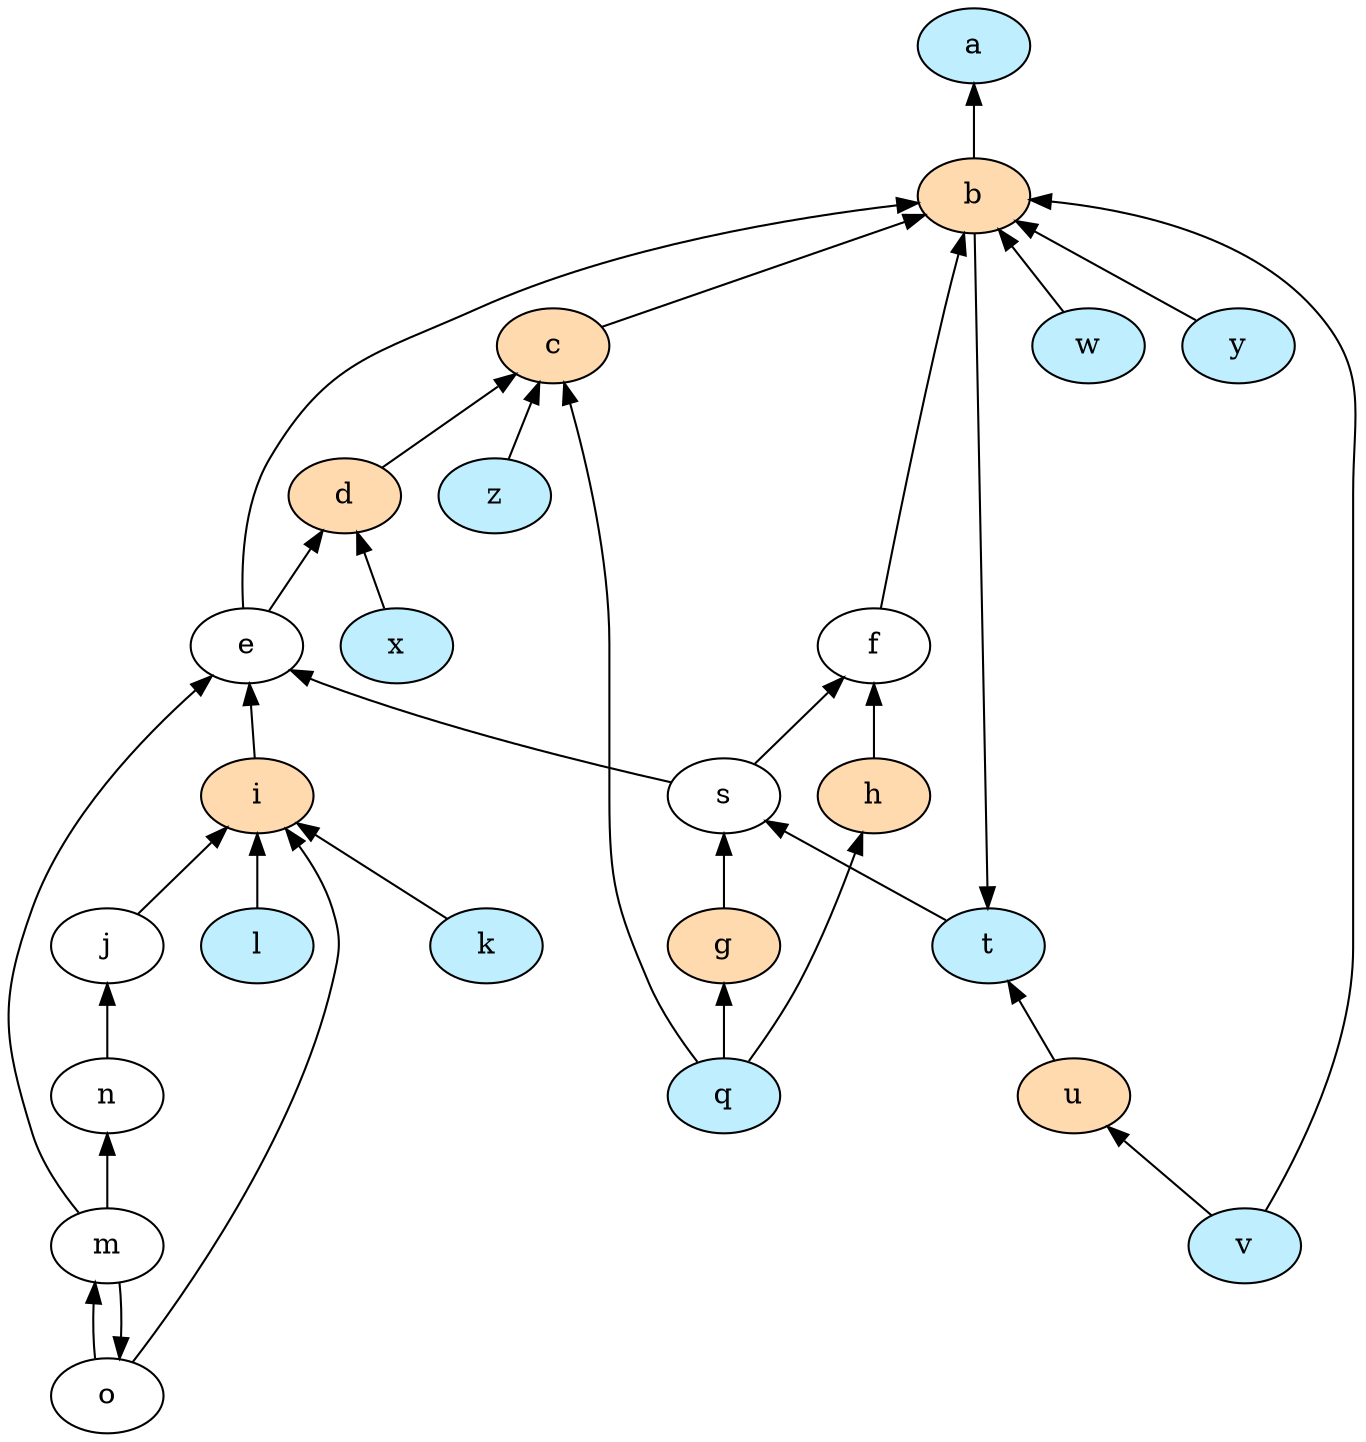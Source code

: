 strict digraph "" {
	a	[fillcolor="#bfefff",
		style=filled];
	b	[fillcolor="#ffdaaf",
		style=filled];
	a -> b	[dir=back];
	c	[fillcolor="#ffdaaf",
		style=filled];
	b -> c	[dir=back];
	b -> e	[dir=back];
	b -> f	[dir=back];
	v	[fillcolor="#bfefff",
		style=filled];
	b -> v	[dir=back];
	w	[fillcolor="#bfefff",
		style=filled];
	b -> w	[dir=back];
	y	[fillcolor="#bfefff",
		style=filled];
	b -> y	[dir=back];
	t	[fillcolor="#bfefff",
		style=filled];
	t -> b	[dir=back];
	u	[fillcolor="#ffdaaf",
		style=filled];
	t -> u	[dir=back];
	d	[fillcolor="#ffdaaf",
		style=filled];
	c -> d	[dir=back];
	q	[fillcolor="#bfefff",
		style=filled];
	c -> q	[dir=back];
	z	[fillcolor="#bfefff",
		style=filled];
	c -> z	[dir=back];
	d -> e	[dir=back];
	x	[fillcolor="#bfefff",
		style=filled];
	d -> x	[dir=back];
	e -> s	[dir=back];
	i	[fillcolor="#ffdaaf",
		style=filled];
	e -> i	[dir=back];
	e -> m	[dir=back];
	f -> s	[dir=back];
	h	[fillcolor="#ffdaaf",
		style=filled];
	f -> h	[dir=back];
	s -> t	[dir=back];
	g	[fillcolor="#ffdaaf",
		style=filled];
	s -> g	[dir=back];
	g -> q	[dir=back];
	h -> q	[dir=back];
	i -> j	[dir=back];
	k	[fillcolor="#bfefff",
		style=filled];
	i -> k	[dir=back];
	l	[fillcolor="#bfefff",
		style=filled];
	i -> l	[dir=back];
	i -> o	[dir=back];
	j -> n	[dir=back];
	m -> o	[dir=back];
	o -> m	[dir=back];
	n -> m	[dir=back];
	u -> v	[dir=back];
}
